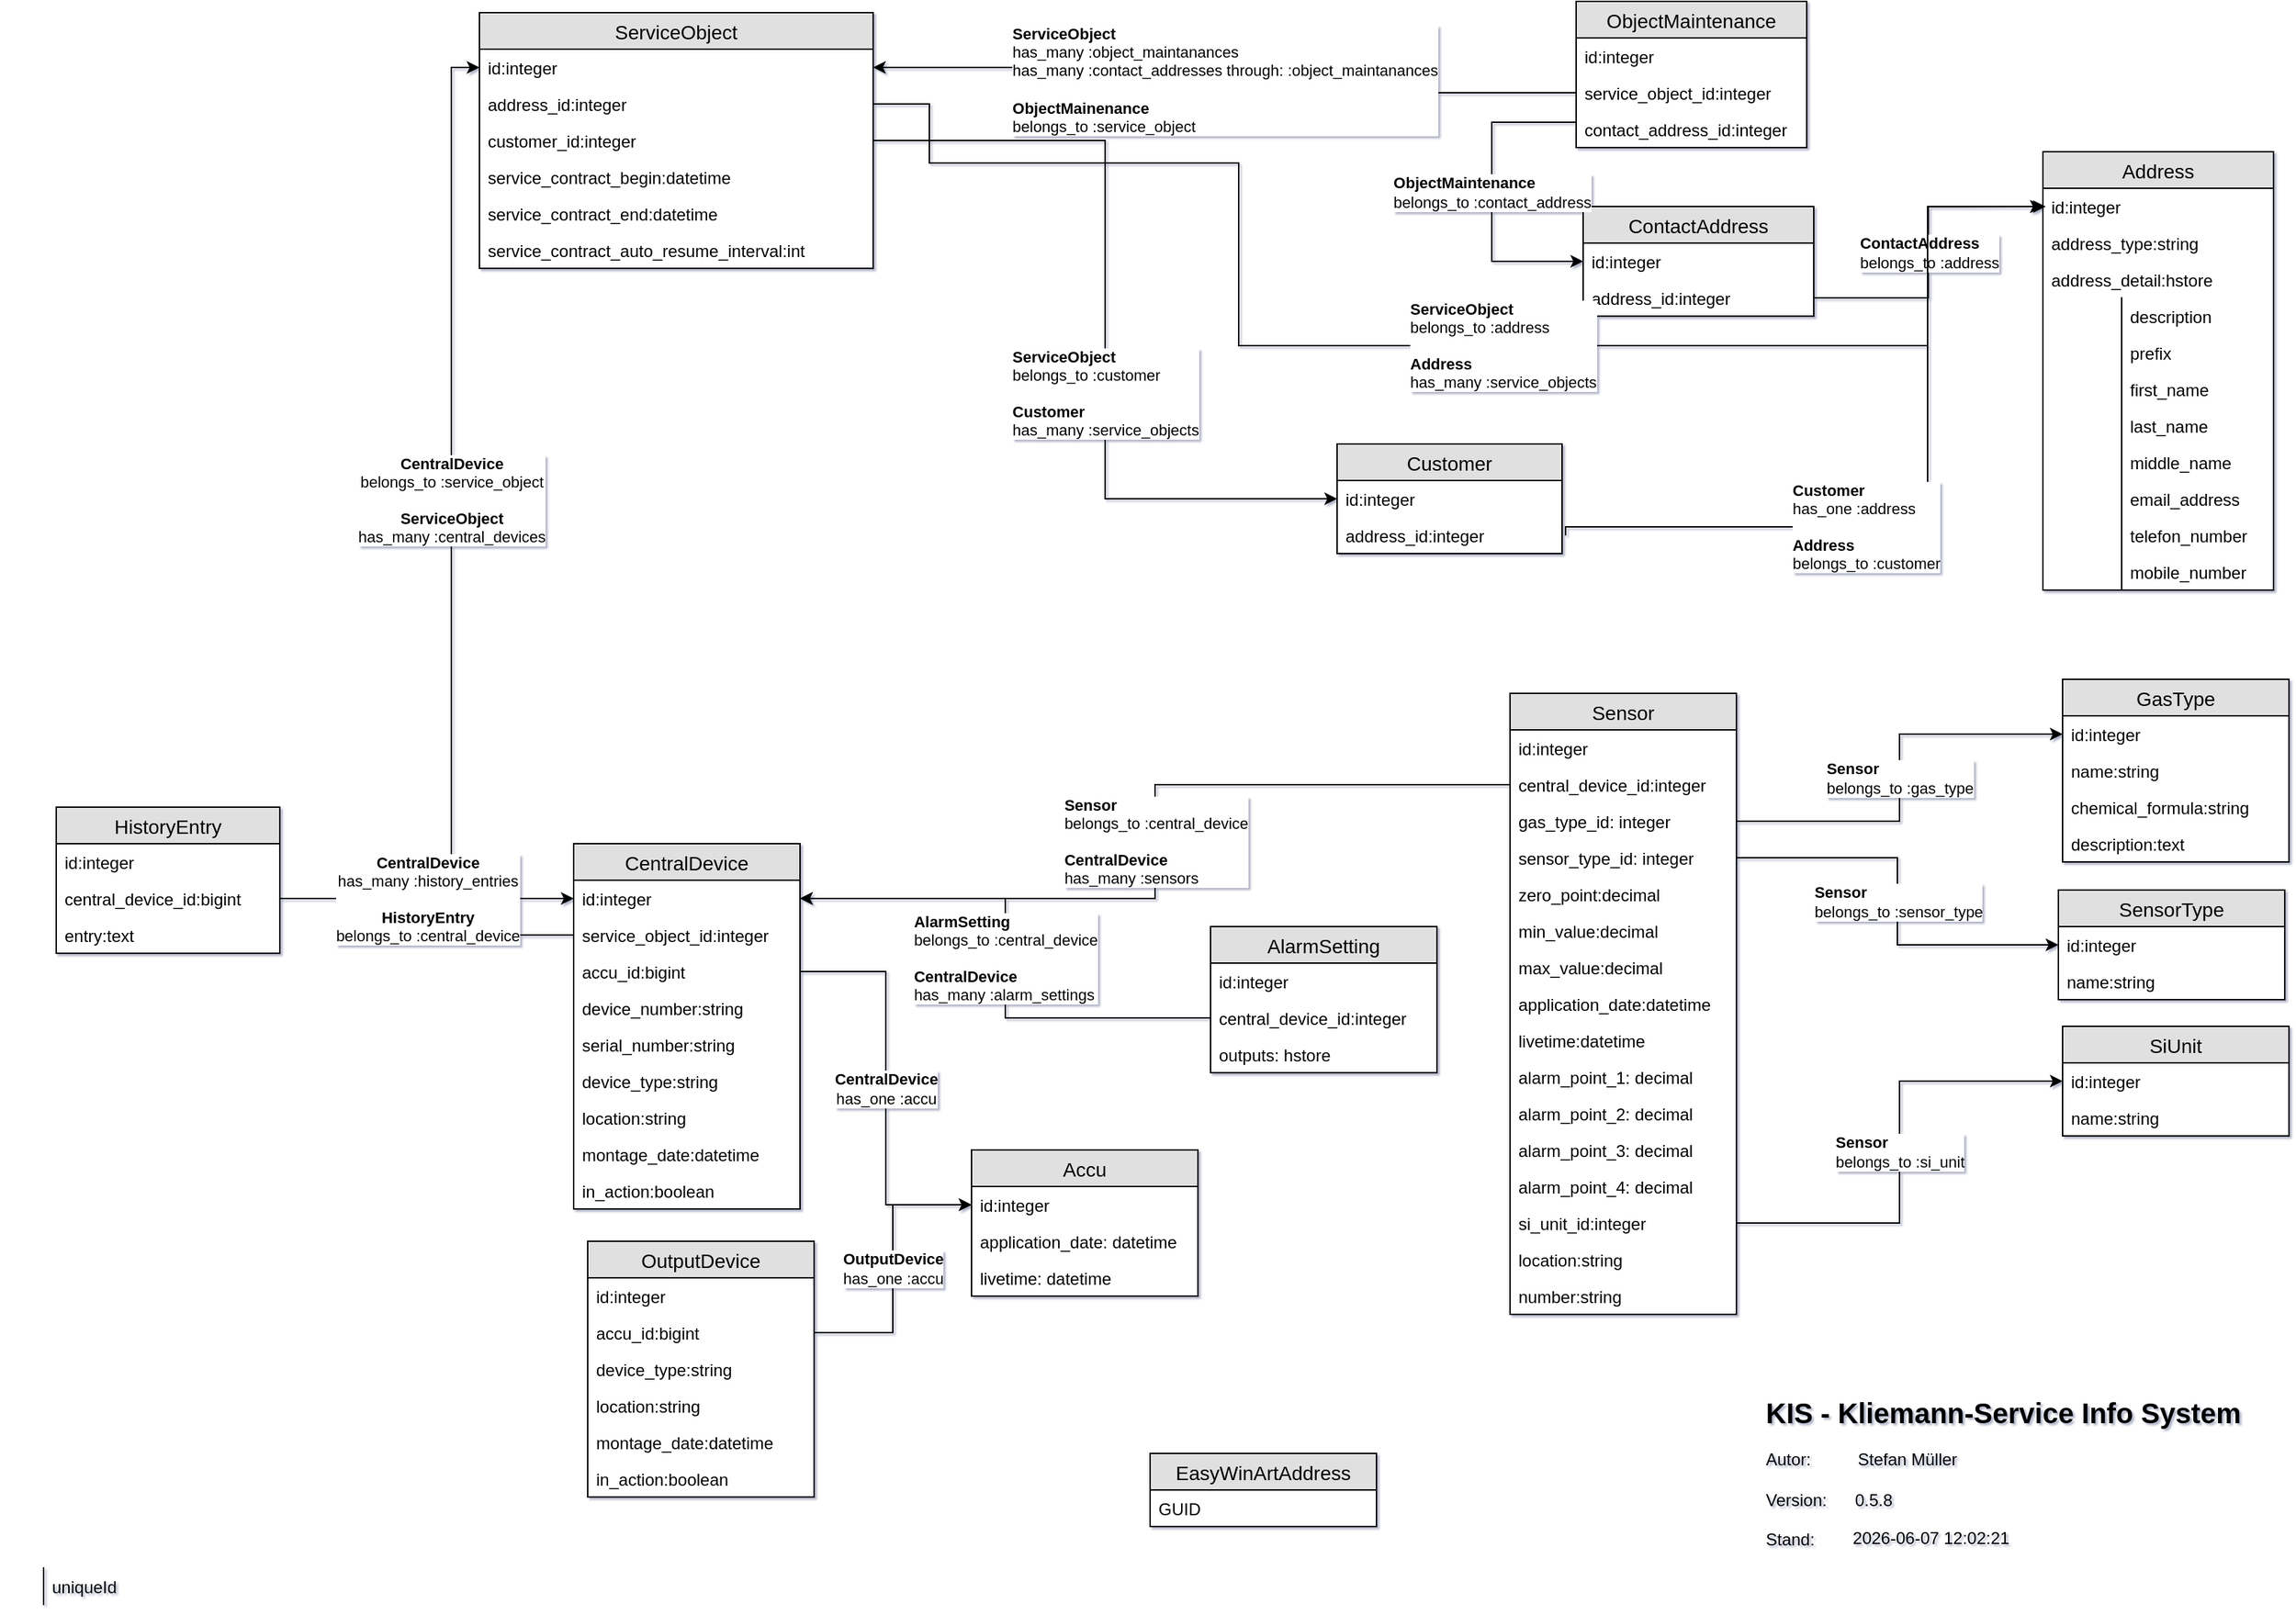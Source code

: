 <mxfile pages="1" version="11.2.9" type="device"><diagram id="HgbVvHDmbn8O8EUtIlly" name="Page-1"><mxGraphModel dx="2062" dy="1110" grid="1" gridSize="10" guides="1" tooltips="1" connect="1" arrows="1" fold="1" page="1" pageScale="1" pageWidth="1654" pageHeight="1169" math="0" shadow="1"><root><mxCell id="0"/><mxCell id="1" parent="0"/><mxCell id="pHaJLr2pI08cvkR9PbJ1-13" value="&lt;div align=&quot;center&quot;&gt;&lt;b&gt;CentralDevice&lt;/b&gt;&lt;br&gt;&lt;/div&gt;&lt;div align=&quot;center&quot;&gt;belongs_to :service_object&lt;/div&gt;&lt;div align=&quot;center&quot;&gt;&lt;br&gt;&lt;/div&gt;&lt;div align=&quot;center&quot;&gt;&lt;b&gt;ServiceObject&lt;/b&gt;&lt;/div&gt;&lt;div align=&quot;center&quot;&gt;has_many :central_devices&lt;/div&gt;" style="edgeStyle=orthogonalEdgeStyle;rounded=0;orthogonalLoop=1;jettySize=auto;html=1;exitX=0;exitY=0.5;exitDx=0;exitDy=0;align=center;entryX=0;entryY=0.5;entryDx=0;entryDy=0;" parent="1" source="81pA0qvUetobqq1dbxce-2" target="hTddQ1jQZmUYvtZ2URPM-13" edge="1"><mxGeometry x="0.095" relative="1" as="geometry"><mxPoint as="offset"/><mxPoint x="280" y="537" as="sourcePoint"/></mxGeometry></mxCell><mxCell id="n3uHxVCvZONtjtBb6dXF-34" value="&lt;div align=&quot;left&quot;&gt;&lt;b&gt;AlarmSetting&lt;/b&gt;&lt;br&gt;belongs_to :central_device&lt;br&gt;&lt;/div&gt;&lt;div align=&quot;left&quot;&gt;&lt;br&gt;&lt;/div&gt;&lt;div align=&quot;left&quot;&gt;&lt;b&gt;CentralDevice&lt;/b&gt;&lt;br&gt;has_many :alarm_settings&lt;br&gt;&lt;/div&gt;" style="edgeStyle=orthogonalEdgeStyle;rounded=0;comic=0;orthogonalLoop=1;jettySize=auto;html=1;exitX=0;exitY=0.5;exitDx=0;exitDy=0;" parent="1" source="kQHdShZEnN4ZIUHYz9eO-64" target="kQHdShZEnN4ZIUHYz9eO-27" edge="1"><mxGeometry relative="1" as="geometry"/></mxCell><mxCell id="hTddQ1jQZmUYvtZ2URPM-1" value="Address" style="swimlane;fontStyle=0;childLayout=stackLayout;horizontal=1;startSize=26;fillColor=#e0e0e0;horizontalStack=0;resizeParent=1;resizeParentMax=0;resizeLast=0;collapsible=1;marginBottom=0;swimlaneFillColor=#ffffff;align=center;fontSize=14;" parent="1" vertex="1"><mxGeometry x="1472" y="112" width="164" height="312" as="geometry"/></mxCell><mxCell id="hTddQ1jQZmUYvtZ2URPM-2" value="id:integer" style="text;strokeColor=none;fillColor=none;spacingLeft=4;spacingRight=4;overflow=hidden;rotatable=0;points=[[0,0.5],[1,0.5]];portConstraint=eastwest;fontSize=12;" parent="hTddQ1jQZmUYvtZ2URPM-1" vertex="1"><mxGeometry y="26" width="164" height="26" as="geometry"/></mxCell><mxCell id="kmhaYsy_FP_oxwEIyroE-1" value="address_type:string" style="text;strokeColor=none;fillColor=none;spacingLeft=4;spacingRight=4;overflow=hidden;rotatable=0;points=[[0,0.5],[1,0.5]];portConstraint=eastwest;fontSize=12;" parent="hTddQ1jQZmUYvtZ2URPM-1" vertex="1"><mxGeometry y="52" width="164" height="26" as="geometry"/></mxCell><mxCell id="2WwFNCF1-s87Lcm6cxuB-1" value="address_detail:hstore" style="text;strokeColor=none;fillColor=none;spacingLeft=4;spacingRight=4;overflow=hidden;rotatable=0;points=[[0,0.5],[1,0.5]];portConstraint=eastwest;fontSize=12;" parent="hTddQ1jQZmUYvtZ2URPM-1" vertex="1"><mxGeometry y="78" width="164" height="26" as="geometry"/></mxCell><mxCell id="y-pGTqYNDL_RtjgHUK_1-1" value="description" style="shape=partialRectangle;top=0;left=0;right=0;bottom=0;align=left;verticalAlign=top;fillColor=none;spacingLeft=60;spacingRight=4;overflow=hidden;rotatable=0;points=[[0,0.5],[1,0.5]];portConstraint=eastwest;dropTarget=0;fontSize=12;shadow=0;comic=0;" parent="hTddQ1jQZmUYvtZ2URPM-1" vertex="1"><mxGeometry y="104" width="164" height="26" as="geometry"/></mxCell><mxCell id="y-pGTqYNDL_RtjgHUK_1-2" value="" style="shape=partialRectangle;fontStyle=1;top=0;left=0;bottom=0;fillColor=none;align=left;verticalAlign=top;spacingLeft=4;spacingRight=4;overflow=hidden;rotatable=0;points=[];portConstraint=eastwest;part=1;fontSize=12;" parent="y-pGTqYNDL_RtjgHUK_1-1" vertex="1" connectable="0"><mxGeometry width="56" height="26" as="geometry"/></mxCell><mxCell id="n3uHxVCvZONtjtBb6dXF-14" value="prefix" style="shape=partialRectangle;top=0;left=0;right=0;bottom=0;align=left;verticalAlign=top;fillColor=none;spacingLeft=60;spacingRight=4;overflow=hidden;rotatable=0;points=[[0,0.5],[1,0.5]];portConstraint=eastwest;dropTarget=0;fontSize=12;shadow=0;comic=0;" parent="hTddQ1jQZmUYvtZ2URPM-1" vertex="1"><mxGeometry y="130" width="164" height="26" as="geometry"/></mxCell><mxCell id="n3uHxVCvZONtjtBb6dXF-15" value="" style="shape=partialRectangle;fontStyle=1;top=0;left=0;bottom=0;fillColor=none;align=left;verticalAlign=top;spacingLeft=4;spacingRight=4;overflow=hidden;rotatable=0;points=[];portConstraint=eastwest;part=1;fontSize=12;" parent="n3uHxVCvZONtjtBb6dXF-14" vertex="1" connectable="0"><mxGeometry width="56" height="26" as="geometry"/></mxCell><mxCell id="n3uHxVCvZONtjtBb6dXF-16" value="first_name" style="shape=partialRectangle;top=0;left=0;right=0;bottom=0;align=left;verticalAlign=top;fillColor=none;spacingLeft=60;spacingRight=4;overflow=hidden;rotatable=0;points=[[0,0.5],[1,0.5]];portConstraint=eastwest;dropTarget=0;fontSize=12;shadow=0;comic=0;" parent="hTddQ1jQZmUYvtZ2URPM-1" vertex="1"><mxGeometry y="156" width="164" height="26" as="geometry"/></mxCell><mxCell id="n3uHxVCvZONtjtBb6dXF-17" value="" style="shape=partialRectangle;fontStyle=1;top=0;left=0;bottom=0;fillColor=none;align=left;verticalAlign=top;spacingLeft=4;spacingRight=4;overflow=hidden;rotatable=0;points=[];portConstraint=eastwest;part=1;fontSize=12;" parent="n3uHxVCvZONtjtBb6dXF-16" vertex="1" connectable="0"><mxGeometry width="56" height="26" as="geometry"/></mxCell><mxCell id="n3uHxVCvZONtjtBb6dXF-18" value="last_name" style="shape=partialRectangle;top=0;left=0;right=0;bottom=0;align=left;verticalAlign=top;fillColor=none;spacingLeft=60;spacingRight=4;overflow=hidden;rotatable=0;points=[[0,0.5],[1,0.5]];portConstraint=eastwest;dropTarget=0;fontSize=12;shadow=0;comic=0;" parent="hTddQ1jQZmUYvtZ2URPM-1" vertex="1"><mxGeometry y="182" width="164" height="26" as="geometry"/></mxCell><mxCell id="n3uHxVCvZONtjtBb6dXF-19" value="" style="shape=partialRectangle;fontStyle=1;top=0;left=0;bottom=0;fillColor=none;align=left;verticalAlign=top;spacingLeft=4;spacingRight=4;overflow=hidden;rotatable=0;points=[];portConstraint=eastwest;part=1;fontSize=12;" parent="n3uHxVCvZONtjtBb6dXF-18" vertex="1" connectable="0"><mxGeometry width="56" height="26" as="geometry"/></mxCell><mxCell id="n3uHxVCvZONtjtBb6dXF-30" value="middle_name" style="shape=partialRectangle;top=0;left=0;right=0;bottom=0;align=left;verticalAlign=top;fillColor=none;spacingLeft=60;spacingRight=4;overflow=hidden;rotatable=0;points=[[0,0.5],[1,0.5]];portConstraint=eastwest;dropTarget=0;fontSize=12;shadow=0;comic=0;" parent="hTddQ1jQZmUYvtZ2URPM-1" vertex="1"><mxGeometry y="208" width="164" height="26" as="geometry"/></mxCell><mxCell id="n3uHxVCvZONtjtBb6dXF-31" value="" style="shape=partialRectangle;fontStyle=1;top=0;left=0;bottom=0;fillColor=none;align=left;verticalAlign=top;spacingLeft=4;spacingRight=4;overflow=hidden;rotatable=0;points=[];portConstraint=eastwest;part=1;fontSize=12;" parent="n3uHxVCvZONtjtBb6dXF-30" vertex="1" connectable="0"><mxGeometry width="56" height="26" as="geometry"/></mxCell><mxCell id="n3uHxVCvZONtjtBb6dXF-20" value="email_address" style="shape=partialRectangle;top=0;left=0;right=0;bottom=0;align=left;verticalAlign=top;fillColor=none;spacingLeft=60;spacingRight=4;overflow=hidden;rotatable=0;points=[[0,0.5],[1,0.5]];portConstraint=eastwest;dropTarget=0;fontSize=12;shadow=0;comic=0;" parent="hTddQ1jQZmUYvtZ2URPM-1" vertex="1"><mxGeometry y="234" width="164" height="26" as="geometry"/></mxCell><mxCell id="n3uHxVCvZONtjtBb6dXF-21" value="" style="shape=partialRectangle;fontStyle=1;top=0;left=0;bottom=0;fillColor=none;align=left;verticalAlign=top;spacingLeft=4;spacingRight=4;overflow=hidden;rotatable=0;points=[];portConstraint=eastwest;part=1;fontSize=12;" parent="n3uHxVCvZONtjtBb6dXF-20" vertex="1" connectable="0"><mxGeometry width="56" height="26" as="geometry"/></mxCell><mxCell id="n3uHxVCvZONtjtBb6dXF-22" value="telefon_number" style="shape=partialRectangle;top=0;left=0;right=0;bottom=0;align=left;verticalAlign=top;fillColor=none;spacingLeft=60;spacingRight=4;overflow=hidden;rotatable=0;points=[[0,0.5],[1,0.5]];portConstraint=eastwest;dropTarget=0;fontSize=12;shadow=0;comic=0;" parent="hTddQ1jQZmUYvtZ2URPM-1" vertex="1"><mxGeometry y="260" width="164" height="26" as="geometry"/></mxCell><mxCell id="n3uHxVCvZONtjtBb6dXF-23" value="" style="shape=partialRectangle;fontStyle=1;top=0;left=0;bottom=0;fillColor=none;align=left;verticalAlign=top;spacingLeft=4;spacingRight=4;overflow=hidden;rotatable=0;points=[];portConstraint=eastwest;part=1;fontSize=12;" parent="n3uHxVCvZONtjtBb6dXF-22" vertex="1" connectable="0"><mxGeometry width="56" height="26" as="geometry"/></mxCell><mxCell id="n3uHxVCvZONtjtBb6dXF-32" value="mobile_number" style="shape=partialRectangle;top=0;left=0;right=0;bottom=0;align=left;verticalAlign=top;fillColor=none;spacingLeft=60;spacingRight=4;overflow=hidden;rotatable=0;points=[[0,0.5],[1,0.5]];portConstraint=eastwest;dropTarget=0;fontSize=12;shadow=0;comic=0;" parent="hTddQ1jQZmUYvtZ2URPM-1" vertex="1"><mxGeometry y="286" width="164" height="26" as="geometry"/></mxCell><mxCell id="n3uHxVCvZONtjtBb6dXF-33" value="" style="shape=partialRectangle;fontStyle=1;top=0;left=0;bottom=0;fillColor=none;align=left;verticalAlign=top;spacingLeft=4;spacingRight=4;overflow=hidden;rotatable=0;points=[];portConstraint=eastwest;part=1;fontSize=12;" parent="n3uHxVCvZONtjtBb6dXF-32" vertex="1" connectable="0"><mxGeometry width="56" height="26" as="geometry"/></mxCell><mxCell id="hTddQ1jQZmUYvtZ2URPM-5" value="Customer" style="swimlane;fontStyle=0;childLayout=stackLayout;horizontal=1;startSize=26;fillColor=#e0e0e0;horizontalStack=0;resizeParent=1;resizeParentMax=0;resizeLast=0;collapsible=1;marginBottom=0;swimlaneFillColor=#ffffff;align=center;fontSize=14;" parent="1" vertex="1"><mxGeometry x="970" y="320" width="160" height="78" as="geometry"/></mxCell><mxCell id="hTddQ1jQZmUYvtZ2URPM-6" value="id:integer" style="text;strokeColor=none;fillColor=none;spacingLeft=4;spacingRight=4;overflow=hidden;rotatable=0;points=[[0,0.5],[1,0.5]];portConstraint=eastwest;fontSize=12;" parent="hTddQ1jQZmUYvtZ2URPM-5" vertex="1"><mxGeometry y="26" width="160" height="26" as="geometry"/></mxCell><mxCell id="stvkhdiU02mwy3miAiT1-1" value="address_id:integer" style="text;strokeColor=none;fillColor=none;spacingLeft=4;spacingRight=4;overflow=hidden;rotatable=0;points=[[0,0.5],[1,0.5]];portConstraint=eastwest;fontSize=12;" parent="hTddQ1jQZmUYvtZ2URPM-5" vertex="1"><mxGeometry y="52" width="160" height="26" as="geometry"/></mxCell><mxCell id="hTddQ1jQZmUYvtZ2URPM-12" value="ServiceObject" style="swimlane;fontStyle=0;childLayout=stackLayout;horizontal=1;startSize=26;fillColor=#e0e0e0;horizontalStack=0;resizeParent=1;resizeParentMax=0;resizeLast=0;collapsible=1;marginBottom=0;swimlaneFillColor=#ffffff;align=center;fontSize=14;" parent="1" vertex="1"><mxGeometry x="360" y="13" width="280" height="182" as="geometry"/></mxCell><mxCell id="hTddQ1jQZmUYvtZ2URPM-13" value="id:integer" style="text;strokeColor=none;fillColor=none;spacingLeft=4;spacingRight=4;overflow=hidden;rotatable=0;points=[[0,0.5],[1,0.5]];portConstraint=eastwest;fontSize=12;" parent="hTddQ1jQZmUYvtZ2URPM-12" vertex="1"><mxGeometry y="26" width="280" height="26" as="geometry"/></mxCell><mxCell id="oYVNI8engdrdcq1ulp1z-1" value="address_id:integer" style="text;strokeColor=none;fillColor=none;spacingLeft=4;spacingRight=4;overflow=hidden;rotatable=0;points=[[0,0.5],[1,0.5]];portConstraint=eastwest;fontSize=12;" parent="hTddQ1jQZmUYvtZ2URPM-12" vertex="1"><mxGeometry y="52" width="280" height="26" as="geometry"/></mxCell><mxCell id="kQHdShZEnN4ZIUHYz9eO-88" value="customer_id:integer" style="text;strokeColor=none;fillColor=none;spacingLeft=4;spacingRight=4;overflow=hidden;rotatable=0;points=[[0,0.5],[1,0.5]];portConstraint=eastwest;fontSize=12;" parent="hTddQ1jQZmUYvtZ2URPM-12" vertex="1"><mxGeometry y="78" width="280" height="26" as="geometry"/></mxCell><mxCell id="a7zeLPzqQRsrQ4nmPp13-2" value="service_contract_begin:datetime" style="text;strokeColor=none;fillColor=none;spacingLeft=4;spacingRight=4;overflow=hidden;rotatable=0;points=[[0,0.5],[1,0.5]];portConstraint=eastwest;fontSize=12;" parent="hTddQ1jQZmUYvtZ2URPM-12" vertex="1"><mxGeometry y="104" width="280" height="26" as="geometry"/></mxCell><mxCell id="81pA0qvUetobqq1dbxce-1" value="service_contract_end:datetime" style="text;strokeColor=none;fillColor=none;spacingLeft=4;spacingRight=4;overflow=hidden;rotatable=0;points=[[0,0.5],[1,0.5]];portConstraint=eastwest;fontSize=12;" parent="hTddQ1jQZmUYvtZ2URPM-12" vertex="1"><mxGeometry y="130" width="280" height="26" as="geometry"/></mxCell><mxCell id="VgfAm-5C8hmMCwAW7dFz-1" value="service_contract_auto_resume_interval:int" style="text;strokeColor=none;fillColor=none;spacingLeft=4;spacingRight=4;overflow=hidden;rotatable=0;points=[[0,0.5],[1,0.5]];portConstraint=eastwest;fontSize=12;" parent="hTddQ1jQZmUYvtZ2URPM-12" vertex="1"><mxGeometry y="156" width="280" height="26" as="geometry"/></mxCell><mxCell id="kQHdShZEnN4ZIUHYz9eO-1" value="EasyWinArtAddress" style="swimlane;fontStyle=0;childLayout=stackLayout;horizontal=1;startSize=26;fillColor=#e0e0e0;horizontalStack=0;resizeParent=1;resizeParentMax=0;resizeLast=0;collapsible=1;marginBottom=0;swimlaneFillColor=#ffffff;align=center;fontSize=14;" parent="1" vertex="1"><mxGeometry x="837" y="1038.5" width="161" height="52" as="geometry"/></mxCell><mxCell id="kQHdShZEnN4ZIUHYz9eO-2" value="GUID" style="text;strokeColor=none;fillColor=none;spacingLeft=4;spacingRight=4;overflow=hidden;rotatable=0;points=[[0,0.5],[1,0.5]];portConstraint=eastwest;fontSize=12;" parent="kQHdShZEnN4ZIUHYz9eO-1" vertex="1"><mxGeometry y="26" width="161" height="26" as="geometry"/></mxCell><mxCell id="kQHdShZEnN4ZIUHYz9eO-14" value="ContactAddress" style="swimlane;fontStyle=0;childLayout=stackLayout;horizontal=1;startSize=26;fillColor=#e0e0e0;horizontalStack=0;resizeParent=1;resizeParentMax=0;resizeLast=0;collapsible=1;marginBottom=0;swimlaneFillColor=#ffffff;align=center;fontSize=14;" parent="1" vertex="1"><mxGeometry x="1145" y="151" width="164" height="78" as="geometry"/></mxCell><mxCell id="kQHdShZEnN4ZIUHYz9eO-15" value="id:integer" style="text;strokeColor=none;fillColor=none;spacingLeft=4;spacingRight=4;overflow=hidden;rotatable=0;points=[[0,0.5],[1,0.5]];portConstraint=eastwest;fontSize=12;" parent="kQHdShZEnN4ZIUHYz9eO-14" vertex="1"><mxGeometry y="26" width="164" height="26" as="geometry"/></mxCell><mxCell id="kQHdShZEnN4ZIUHYz9eO-33" value="address_id:integer" style="text;strokeColor=none;fillColor=none;spacingLeft=4;spacingRight=4;overflow=hidden;rotatable=0;points=[[0,0.5],[1,0.5]];portConstraint=eastwest;fontSize=12;" parent="kQHdShZEnN4ZIUHYz9eO-14" vertex="1"><mxGeometry y="52" width="164" height="26" as="geometry"/></mxCell><mxCell id="kQHdShZEnN4ZIUHYz9eO-18" value="ObjectMaintenance" style="swimlane;fontStyle=0;childLayout=stackLayout;horizontal=1;startSize=26;fillColor=#e0e0e0;horizontalStack=0;resizeParent=1;resizeParentMax=0;resizeLast=0;collapsible=1;marginBottom=0;swimlaneFillColor=#ffffff;align=center;fontSize=14;" parent="1" vertex="1"><mxGeometry x="1140" y="5" width="164" height="104" as="geometry"/></mxCell><mxCell id="kQHdShZEnN4ZIUHYz9eO-19" value="id:integer" style="text;strokeColor=none;fillColor=none;spacingLeft=4;spacingRight=4;overflow=hidden;rotatable=0;points=[[0,0.5],[1,0.5]];portConstraint=eastwest;fontSize=12;" parent="kQHdShZEnN4ZIUHYz9eO-18" vertex="1"><mxGeometry y="26" width="164" height="26" as="geometry"/></mxCell><mxCell id="kQHdShZEnN4ZIUHYz9eO-20" value="service_object_id:integer" style="text;strokeColor=none;fillColor=none;spacingLeft=4;spacingRight=4;overflow=hidden;rotatable=0;points=[[0,0.5],[1,0.5]];portConstraint=eastwest;fontSize=12;" parent="kQHdShZEnN4ZIUHYz9eO-18" vertex="1"><mxGeometry y="52" width="164" height="26" as="geometry"/></mxCell><mxCell id="kQHdShZEnN4ZIUHYz9eO-21" value="contact_address_id:integer" style="text;strokeColor=none;fillColor=none;spacingLeft=4;spacingRight=4;overflow=hidden;rotatable=0;points=[[0,0.5],[1,0.5]];portConstraint=eastwest;fontSize=12;" parent="kQHdShZEnN4ZIUHYz9eO-18" vertex="1"><mxGeometry y="78" width="164" height="26" as="geometry"/></mxCell><mxCell id="kQHdShZEnN4ZIUHYz9eO-26" value="CentralDevice" style="swimlane;fontStyle=0;childLayout=stackLayout;horizontal=1;startSize=26;fillColor=#e0e0e0;horizontalStack=0;resizeParent=1;resizeParentMax=0;resizeLast=0;collapsible=1;marginBottom=0;swimlaneFillColor=#ffffff;align=center;fontSize=14;" parent="1" vertex="1"><mxGeometry x="427" y="604.5" width="161" height="260" as="geometry"/></mxCell><mxCell id="kQHdShZEnN4ZIUHYz9eO-27" value="id:integer" style="text;strokeColor=none;fillColor=none;spacingLeft=4;spacingRight=4;overflow=hidden;rotatable=0;points=[[0,0.5],[1,0.5]];portConstraint=eastwest;fontSize=12;" parent="kQHdShZEnN4ZIUHYz9eO-26" vertex="1"><mxGeometry y="26" width="161" height="26" as="geometry"/></mxCell><mxCell id="81pA0qvUetobqq1dbxce-2" value="service_object_id:integer" style="text;strokeColor=none;fillColor=none;spacingLeft=4;spacingRight=4;overflow=hidden;rotatable=0;points=[[0,0.5],[1,0.5]];portConstraint=eastwest;fontSize=12;" parent="kQHdShZEnN4ZIUHYz9eO-26" vertex="1"><mxGeometry y="52" width="161" height="26" as="geometry"/></mxCell><mxCell id="3_jeh9DmTuY6MXeTQBwv-4" value="accu_id:bigint" style="text;strokeColor=none;fillColor=none;spacingLeft=4;spacingRight=4;overflow=hidden;rotatable=0;points=[[0,0.5],[1,0.5]];portConstraint=eastwest;fontSize=12;" parent="kQHdShZEnN4ZIUHYz9eO-26" vertex="1"><mxGeometry y="78" width="161" height="26" as="geometry"/></mxCell><mxCell id="kQHdShZEnN4ZIUHYz9eO-28" value="device_number:string" style="text;strokeColor=none;fillColor=none;spacingLeft=4;spacingRight=4;overflow=hidden;rotatable=0;points=[[0,0.5],[1,0.5]];portConstraint=eastwest;fontSize=12;" parent="kQHdShZEnN4ZIUHYz9eO-26" vertex="1"><mxGeometry y="104" width="161" height="26" as="geometry"/></mxCell><mxCell id="pHaJLr2pI08cvkR9PbJ1-11" value="serial_number:string" style="text;strokeColor=none;fillColor=none;spacingLeft=4;spacingRight=4;overflow=hidden;rotatable=0;points=[[0,0.5],[1,0.5]];portConstraint=eastwest;fontSize=12;" parent="kQHdShZEnN4ZIUHYz9eO-26" vertex="1"><mxGeometry y="130" width="161" height="26" as="geometry"/></mxCell><mxCell id="kQHdShZEnN4ZIUHYz9eO-29" value="device_type:string" style="text;strokeColor=none;fillColor=none;spacingLeft=4;spacingRight=4;overflow=hidden;rotatable=0;points=[[0,0.5],[1,0.5]];portConstraint=eastwest;fontSize=12;" parent="kQHdShZEnN4ZIUHYz9eO-26" vertex="1"><mxGeometry y="156" width="161" height="26" as="geometry"/></mxCell><mxCell id="kQHdShZEnN4ZIUHYz9eO-30" value="location:string" style="text;strokeColor=none;fillColor=none;spacingLeft=4;spacingRight=4;overflow=hidden;rotatable=0;points=[[0,0.5],[1,0.5]];portConstraint=eastwest;fontSize=12;" parent="kQHdShZEnN4ZIUHYz9eO-26" vertex="1"><mxGeometry y="182" width="161" height="26" as="geometry"/></mxCell><mxCell id="pHaJLr2pI08cvkR9PbJ1-12" value="montage_date:datetime" style="text;strokeColor=none;fillColor=none;spacingLeft=4;spacingRight=4;overflow=hidden;rotatable=0;points=[[0,0.5],[1,0.5]];portConstraint=eastwest;fontSize=12;" parent="kQHdShZEnN4ZIUHYz9eO-26" vertex="1"><mxGeometry y="208" width="161" height="26" as="geometry"/></mxCell><mxCell id="wQZb1X5ABxs4ZRrCmXB8-1" value="in_action:boolean" style="text;strokeColor=none;fillColor=none;spacingLeft=4;spacingRight=4;overflow=hidden;rotatable=0;points=[[0,0.5],[1,0.5]];portConstraint=eastwest;fontSize=12;" parent="kQHdShZEnN4ZIUHYz9eO-26" vertex="1"><mxGeometry y="234" width="161" height="26" as="geometry"/></mxCell><mxCell id="kQHdShZEnN4ZIUHYz9eO-52" value="AlarmSetting" style="swimlane;fontStyle=0;childLayout=stackLayout;horizontal=1;startSize=26;fillColor=#e0e0e0;horizontalStack=0;resizeParent=1;resizeParentMax=0;resizeLast=0;collapsible=1;marginBottom=0;swimlaneFillColor=#ffffff;align=center;fontSize=14;" parent="1" vertex="1"><mxGeometry x="880" y="663.5" width="161" height="104" as="geometry"/></mxCell><mxCell id="kQHdShZEnN4ZIUHYz9eO-53" value="id:integer" style="text;strokeColor=none;fillColor=none;spacingLeft=4;spacingRight=4;overflow=hidden;rotatable=0;points=[[0,0.5],[1,0.5]];portConstraint=eastwest;fontSize=12;" parent="kQHdShZEnN4ZIUHYz9eO-52" vertex="1"><mxGeometry y="26" width="161" height="26" as="geometry"/></mxCell><mxCell id="kQHdShZEnN4ZIUHYz9eO-64" value="central_device_id:integer" style="text;strokeColor=none;fillColor=none;spacingLeft=4;spacingRight=4;overflow=hidden;rotatable=0;points=[[0,0.5],[1,0.5]];portConstraint=eastwest;fontSize=12;" parent="kQHdShZEnN4ZIUHYz9eO-52" vertex="1"><mxGeometry y="52" width="161" height="26" as="geometry"/></mxCell><mxCell id="kQHdShZEnN4ZIUHYz9eO-54" value="outputs: hstore" style="text;strokeColor=none;fillColor=none;spacingLeft=4;spacingRight=4;overflow=hidden;rotatable=0;points=[[0,0.5],[1,0.5]];portConstraint=eastwest;fontSize=12;" parent="kQHdShZEnN4ZIUHYz9eO-52" vertex="1"><mxGeometry y="78" width="161" height="26" as="geometry"/></mxCell><mxCell id="kQHdShZEnN4ZIUHYz9eO-59" value="Accu" style="swimlane;fontStyle=0;childLayout=stackLayout;horizontal=1;startSize=26;fillColor=#e0e0e0;horizontalStack=0;resizeParent=1;resizeParentMax=0;resizeLast=0;collapsible=1;marginBottom=0;swimlaneFillColor=#ffffff;align=center;fontSize=14;" parent="1" vertex="1"><mxGeometry x="710" y="822.5" width="161" height="104" as="geometry"/></mxCell><mxCell id="kQHdShZEnN4ZIUHYz9eO-60" value="id:integer" style="text;strokeColor=none;fillColor=none;spacingLeft=4;spacingRight=4;overflow=hidden;rotatable=0;points=[[0,0.5],[1,0.5]];portConstraint=eastwest;fontSize=12;" parent="kQHdShZEnN4ZIUHYz9eO-59" vertex="1"><mxGeometry y="26" width="161" height="26" as="geometry"/></mxCell><mxCell id="kQHdShZEnN4ZIUHYz9eO-61" value="application_date: datetime" style="text;strokeColor=none;fillColor=none;spacingLeft=4;spacingRight=4;overflow=hidden;rotatable=0;points=[[0,0.5],[1,0.5]];portConstraint=eastwest;fontSize=12;" parent="kQHdShZEnN4ZIUHYz9eO-59" vertex="1"><mxGeometry y="52" width="161" height="26" as="geometry"/></mxCell><mxCell id="kQHdShZEnN4ZIUHYz9eO-62" value="livetime: datetime" style="text;strokeColor=none;fillColor=none;spacingLeft=4;spacingRight=4;overflow=hidden;rotatable=0;points=[[0,0.5],[1,0.5]];portConstraint=eastwest;fontSize=12;" parent="kQHdShZEnN4ZIUHYz9eO-59" vertex="1"><mxGeometry y="78" width="161" height="26" as="geometry"/></mxCell><mxCell id="kQHdShZEnN4ZIUHYz9eO-69" value="Sensor" style="swimlane;fontStyle=0;childLayout=stackLayout;horizontal=1;startSize=26;fillColor=#e0e0e0;horizontalStack=0;resizeParent=1;resizeParentMax=0;resizeLast=0;collapsible=1;marginBottom=0;swimlaneFillColor=#ffffff;align=center;fontSize=14;" parent="1" vertex="1"><mxGeometry x="1093" y="497.5" width="161" height="442" as="geometry"><mxRectangle x="440" y="880" width="80" height="26" as="alternateBounds"/></mxGeometry></mxCell><mxCell id="kQHdShZEnN4ZIUHYz9eO-70" value="id:integer" style="text;strokeColor=none;fillColor=none;spacingLeft=4;spacingRight=4;overflow=hidden;rotatable=0;points=[[0,0.5],[1,0.5]];portConstraint=eastwest;fontSize=12;" parent="kQHdShZEnN4ZIUHYz9eO-69" vertex="1"><mxGeometry y="26" width="161" height="26" as="geometry"/></mxCell><mxCell id="kQHdShZEnN4ZIUHYz9eO-71" value="central_device_id:integer" style="text;strokeColor=none;fillColor=none;spacingLeft=4;spacingRight=4;overflow=hidden;rotatable=0;points=[[0,0.5],[1,0.5]];portConstraint=eastwest;fontSize=12;" parent="kQHdShZEnN4ZIUHYz9eO-69" vertex="1"><mxGeometry y="52" width="161" height="26" as="geometry"/></mxCell><mxCell id="kQHdShZEnN4ZIUHYz9eO-91" value="gas_type_id: integer" style="text;strokeColor=none;fillColor=none;spacingLeft=4;spacingRight=4;overflow=hidden;rotatable=0;points=[[0,0.5],[1,0.5]];portConstraint=eastwest;fontSize=12;" parent="kQHdShZEnN4ZIUHYz9eO-69" vertex="1"><mxGeometry y="78" width="161" height="26" as="geometry"/></mxCell><mxCell id="kQHdShZEnN4ZIUHYz9eO-93" value="sensor_type_id: integer" style="text;strokeColor=none;fillColor=none;spacingLeft=4;spacingRight=4;overflow=hidden;rotatable=0;points=[[0,0.5],[1,0.5]];portConstraint=eastwest;fontSize=12;" parent="kQHdShZEnN4ZIUHYz9eO-69" vertex="1"><mxGeometry y="104" width="161" height="26" as="geometry"/></mxCell><mxCell id="0RX3KmBTDwyTmeChwral-2" value="zero_point:decimal" style="text;strokeColor=none;fillColor=none;spacingLeft=4;spacingRight=4;overflow=hidden;rotatable=0;points=[[0,0.5],[1,0.5]];portConstraint=eastwest;fontSize=12;" parent="kQHdShZEnN4ZIUHYz9eO-69" vertex="1"><mxGeometry y="130" width="161" height="26" as="geometry"/></mxCell><mxCell id="kQHdShZEnN4ZIUHYz9eO-95" value="min_value:decimal" style="text;strokeColor=none;fillColor=none;spacingLeft=4;spacingRight=4;overflow=hidden;rotatable=0;points=[[0,0.5],[1,0.5]];portConstraint=eastwest;fontSize=12;" parent="kQHdShZEnN4ZIUHYz9eO-69" vertex="1"><mxGeometry y="156" width="161" height="26" as="geometry"/></mxCell><mxCell id="n3uHxVCvZONtjtBb6dXF-35" value="max_value:decimal" style="text;strokeColor=none;fillColor=none;spacingLeft=4;spacingRight=4;overflow=hidden;rotatable=0;points=[[0,0.5],[1,0.5]];portConstraint=eastwest;fontSize=12;" parent="kQHdShZEnN4ZIUHYz9eO-69" vertex="1"><mxGeometry y="182" width="161" height="26" as="geometry"/></mxCell><mxCell id="kQHdShZEnN4ZIUHYz9eO-100" value="application_date:datetime" style="text;strokeColor=none;fillColor=none;spacingLeft=4;spacingRight=4;overflow=hidden;rotatable=0;points=[[0,0.5],[1,0.5]];portConstraint=eastwest;fontSize=12;" parent="kQHdShZEnN4ZIUHYz9eO-69" vertex="1"><mxGeometry y="208" width="161" height="26" as="geometry"/></mxCell><mxCell id="kQHdShZEnN4ZIUHYz9eO-101" value="livetime:datetime" style="text;strokeColor=none;fillColor=none;spacingLeft=4;spacingRight=4;overflow=hidden;rotatable=0;points=[[0,0.5],[1,0.5]];portConstraint=eastwest;fontSize=12;" parent="kQHdShZEnN4ZIUHYz9eO-69" vertex="1"><mxGeometry y="234" width="161" height="26" as="geometry"/></mxCell><mxCell id="kQHdShZEnN4ZIUHYz9eO-107" value="alarm_point_1: decimal" style="text;strokeColor=none;fillColor=none;spacingLeft=4;spacingRight=4;overflow=hidden;rotatable=0;points=[[0,0.5],[1,0.5]];portConstraint=eastwest;fontSize=12;" parent="kQHdShZEnN4ZIUHYz9eO-69" vertex="1"><mxGeometry y="260" width="161" height="26" as="geometry"/></mxCell><mxCell id="kQHdShZEnN4ZIUHYz9eO-108" value="alarm_point_2: decimal" style="text;strokeColor=none;fillColor=none;spacingLeft=4;spacingRight=4;overflow=hidden;rotatable=0;points=[[0,0.5],[1,0.5]];portConstraint=eastwest;fontSize=12;" parent="kQHdShZEnN4ZIUHYz9eO-69" vertex="1"><mxGeometry y="286" width="161" height="26" as="geometry"/></mxCell><mxCell id="kQHdShZEnN4ZIUHYz9eO-109" value="alarm_point_3: decimal" style="text;strokeColor=none;fillColor=none;spacingLeft=4;spacingRight=4;overflow=hidden;rotatable=0;points=[[0,0.5],[1,0.5]];portConstraint=eastwest;fontSize=12;" parent="kQHdShZEnN4ZIUHYz9eO-69" vertex="1"><mxGeometry y="312" width="161" height="26" as="geometry"/></mxCell><mxCell id="kQHdShZEnN4ZIUHYz9eO-110" value="alarm_point_4: decimal" style="text;strokeColor=none;fillColor=none;spacingLeft=4;spacingRight=4;overflow=hidden;rotatable=0;points=[[0,0.5],[1,0.5]];portConstraint=eastwest;fontSize=12;" parent="kQHdShZEnN4ZIUHYz9eO-69" vertex="1"><mxGeometry y="338" width="161" height="26" as="geometry"/></mxCell><mxCell id="kQHdShZEnN4ZIUHYz9eO-111" value="si_unit_id:integer" style="text;strokeColor=none;fillColor=none;spacingLeft=4;spacingRight=4;overflow=hidden;rotatable=0;points=[[0,0.5],[1,0.5]];portConstraint=eastwest;fontSize=12;" parent="kQHdShZEnN4ZIUHYz9eO-69" vertex="1"><mxGeometry y="364" width="161" height="26" as="geometry"/></mxCell><mxCell id="kQHdShZEnN4ZIUHYz9eO-113" value="location:string" style="text;strokeColor=none;fillColor=none;spacingLeft=4;spacingRight=4;overflow=hidden;rotatable=0;points=[[0,0.5],[1,0.5]];portConstraint=eastwest;fontSize=12;" parent="kQHdShZEnN4ZIUHYz9eO-69" vertex="1"><mxGeometry y="390" width="161" height="26" as="geometry"/></mxCell><mxCell id="DZM6nCQSSkjzTShV5uCC-2" value="number:string" style="text;strokeColor=none;fillColor=none;spacingLeft=4;spacingRight=4;overflow=hidden;rotatable=0;points=[[0,0.5],[1,0.5]];portConstraint=eastwest;fontSize=12;" parent="kQHdShZEnN4ZIUHYz9eO-69" vertex="1"><mxGeometry y="416" width="161" height="26" as="geometry"/></mxCell><mxCell id="kQHdShZEnN4ZIUHYz9eO-77" value="GasType" style="swimlane;fontStyle=0;childLayout=stackLayout;horizontal=1;startSize=26;fillColor=#e0e0e0;horizontalStack=0;resizeParent=1;resizeParentMax=0;resizeLast=0;collapsible=1;marginBottom=0;swimlaneFillColor=#ffffff;align=center;fontSize=14;" parent="1" vertex="1"><mxGeometry x="1486" y="487.5" width="161" height="130" as="geometry"/></mxCell><mxCell id="kQHdShZEnN4ZIUHYz9eO-78" value="id:integer" style="text;strokeColor=none;fillColor=none;spacingLeft=4;spacingRight=4;overflow=hidden;rotatable=0;points=[[0,0.5],[1,0.5]];portConstraint=eastwest;fontSize=12;" parent="kQHdShZEnN4ZIUHYz9eO-77" vertex="1"><mxGeometry y="26" width="161" height="26" as="geometry"/></mxCell><mxCell id="kQHdShZEnN4ZIUHYz9eO-79" value="name:string" style="text;strokeColor=none;fillColor=none;spacingLeft=4;spacingRight=4;overflow=hidden;rotatable=0;points=[[0,0.5],[1,0.5]];portConstraint=eastwest;fontSize=12;" parent="kQHdShZEnN4ZIUHYz9eO-77" vertex="1"><mxGeometry y="52" width="161" height="26" as="geometry"/></mxCell><mxCell id="kQHdShZEnN4ZIUHYz9eO-80" value="chemical_formula:string" style="text;strokeColor=none;fillColor=none;spacingLeft=4;spacingRight=4;overflow=hidden;rotatable=0;points=[[0,0.5],[1,0.5]];portConstraint=eastwest;fontSize=12;" parent="kQHdShZEnN4ZIUHYz9eO-77" vertex="1"><mxGeometry y="78" width="161" height="26" as="geometry"/></mxCell><mxCell id="DZM6nCQSSkjzTShV5uCC-1" value="description:text" style="text;strokeColor=none;fillColor=none;spacingLeft=4;spacingRight=4;overflow=hidden;rotatable=0;points=[[0,0.5],[1,0.5]];portConstraint=eastwest;fontSize=12;" parent="kQHdShZEnN4ZIUHYz9eO-77" vertex="1"><mxGeometry y="104" width="161" height="26" as="geometry"/></mxCell><mxCell id="kQHdShZEnN4ZIUHYz9eO-81" value="SensorType" style="swimlane;fontStyle=0;childLayout=stackLayout;horizontal=1;startSize=26;fillColor=#e0e0e0;horizontalStack=0;resizeParent=1;resizeParentMax=0;resizeLast=0;collapsible=1;marginBottom=0;swimlaneFillColor=#ffffff;align=center;fontSize=14;" parent="1" vertex="1"><mxGeometry x="1483" y="637.5" width="161" height="78" as="geometry"/></mxCell><mxCell id="kQHdShZEnN4ZIUHYz9eO-82" value="id:integer" style="text;strokeColor=none;fillColor=none;spacingLeft=4;spacingRight=4;overflow=hidden;rotatable=0;points=[[0,0.5],[1,0.5]];portConstraint=eastwest;fontSize=12;" parent="kQHdShZEnN4ZIUHYz9eO-81" vertex="1"><mxGeometry y="26" width="161" height="26" as="geometry"/></mxCell><mxCell id="kQHdShZEnN4ZIUHYz9eO-83" value="name:string" style="text;strokeColor=none;fillColor=none;spacingLeft=4;spacingRight=4;overflow=hidden;rotatable=0;points=[[0,0.5],[1,0.5]];portConstraint=eastwest;fontSize=12;" parent="kQHdShZEnN4ZIUHYz9eO-81" vertex="1"><mxGeometry y="52" width="161" height="26" as="geometry"/></mxCell><mxCell id="kQHdShZEnN4ZIUHYz9eO-85" value="SiUnit" style="swimlane;fontStyle=0;childLayout=stackLayout;horizontal=1;startSize=26;fillColor=#e0e0e0;horizontalStack=0;resizeParent=1;resizeParentMax=0;resizeLast=0;collapsible=1;marginBottom=0;swimlaneFillColor=#ffffff;align=center;fontSize=14;" parent="1" vertex="1"><mxGeometry x="1486" y="734.5" width="161" height="78" as="geometry"/></mxCell><mxCell id="kQHdShZEnN4ZIUHYz9eO-86" value="id:integer" style="text;strokeColor=none;fillColor=none;spacingLeft=4;spacingRight=4;overflow=hidden;rotatable=0;points=[[0,0.5],[1,0.5]];portConstraint=eastwest;fontSize=12;" parent="kQHdShZEnN4ZIUHYz9eO-85" vertex="1"><mxGeometry y="26" width="161" height="26" as="geometry"/></mxCell><mxCell id="kQHdShZEnN4ZIUHYz9eO-87" value="name:string" style="text;strokeColor=none;fillColor=none;spacingLeft=4;spacingRight=4;overflow=hidden;rotatable=0;points=[[0,0.5],[1,0.5]];portConstraint=eastwest;fontSize=12;" parent="kQHdShZEnN4ZIUHYz9eO-85" vertex="1"><mxGeometry y="52" width="161" height="26" as="geometry"/></mxCell><mxCell id="kQHdShZEnN4ZIUHYz9eO-92" value="&lt;div align=&quot;left&quot;&gt;&lt;b&gt;Sensor&lt;/b&gt;&lt;br&gt;belongs_to :gas_type&lt;br&gt;&lt;/div&gt;" style="edgeStyle=orthogonalEdgeStyle;rounded=0;orthogonalLoop=1;jettySize=auto;html=1;" parent="1" source="kQHdShZEnN4ZIUHYz9eO-91" target="kQHdShZEnN4ZIUHYz9eO-78" edge="1"><mxGeometry relative="1" as="geometry"/></mxCell><mxCell id="kQHdShZEnN4ZIUHYz9eO-94" value="&lt;div align=&quot;left&quot;&gt;&lt;b&gt;Sensor&lt;/b&gt;&lt;br&gt;belongs_to :sensor_type&lt;br&gt;&lt;/div&gt;" style="edgeStyle=orthogonalEdgeStyle;rounded=0;orthogonalLoop=1;jettySize=auto;html=1;" parent="1" source="kQHdShZEnN4ZIUHYz9eO-93" target="kQHdShZEnN4ZIUHYz9eO-82" edge="1"><mxGeometry relative="1" as="geometry"/></mxCell><mxCell id="kQHdShZEnN4ZIUHYz9eO-112" value="&lt;div align=&quot;left&quot;&gt;&lt;b&gt;Sensor&lt;/b&gt;&lt;br&gt;belongs_to :si_unit&lt;br&gt;&lt;/div&gt;" style="edgeStyle=orthogonalEdgeStyle;rounded=0;orthogonalLoop=1;jettySize=auto;html=1;" parent="1" source="kQHdShZEnN4ZIUHYz9eO-111" target="kQHdShZEnN4ZIUHYz9eO-86" edge="1"><mxGeometry relative="1" as="geometry"/></mxCell><mxCell id="n3uHxVCvZONtjtBb6dXF-7" value="&lt;div align=&quot;left&quot;&gt;&lt;b&gt;Customer&lt;br&gt;&lt;/b&gt;has_one :address&lt;br&gt;&lt;br&gt;&lt;b&gt;Address&lt;br&gt;&lt;/b&gt;belongs_to :customer&lt;br&gt;&lt;/div&gt;" style="edgeStyle=orthogonalEdgeStyle;rounded=0;orthogonalLoop=1;jettySize=auto;html=1;exitX=1;exitY=0.5;exitDx=0;exitDy=0;align=left;" parent="1" edge="1"><mxGeometry x="-0.425" relative="1" as="geometry"><mxPoint x="1132.471" y="385.176" as="sourcePoint"/><mxPoint x="1474" y="151.059" as="targetPoint"/><Array as="points"><mxPoint x="1132" y="379"/><mxPoint x="1390" y="379"/><mxPoint x="1390" y="151"/></Array><mxPoint as="offset"/></mxGeometry></mxCell><mxCell id="n3uHxVCvZONtjtBb6dXF-11" value="uniqueId" style="shape=partialRectangle;top=0;left=0;right=0;bottom=0;align=left;verticalAlign=top;fillColor=none;spacingLeft=34;spacingRight=4;overflow=hidden;rotatable=0;points=[[0,0.5],[1,0.5]];portConstraint=eastwest;dropTarget=0;fontSize=12;shadow=0;comic=0;" parent="1" vertex="1"><mxGeometry x="20" y="1120" width="90" height="26" as="geometry"/></mxCell><mxCell id="n3uHxVCvZONtjtBb6dXF-12" value="" style="shape=partialRectangle;top=0;left=0;bottom=0;fillColor=none;align=left;verticalAlign=top;spacingLeft=4;spacingRight=4;overflow=hidden;rotatable=0;points=[];portConstraint=eastwest;part=1;fontSize=12;" parent="n3uHxVCvZONtjtBb6dXF-11" vertex="1" connectable="0"><mxGeometry width="30" height="26" as="geometry"/></mxCell><mxCell id="kQHdShZEnN4ZIUHYz9eO-23" value="&lt;div align=&quot;left&quot;&gt;&lt;b&gt;ObjectMaintenance&lt;br&gt;&lt;/b&gt;belongs_to :contact_address&lt;/div&gt;" style="edgeStyle=orthogonalEdgeStyle;rounded=0;orthogonalLoop=1;jettySize=auto;html=1;endArrow=classic;exitX=0;exitY=0.5;exitDx=0;exitDy=0;" parent="1" source="kQHdShZEnN4ZIUHYz9eO-21" target="kQHdShZEnN4ZIUHYz9eO-15" edge="1"><mxGeometry relative="1" as="geometry"><Array as="points"><mxPoint x="1140" y="91"/><mxPoint x="1080" y="91"/><mxPoint x="1080" y="190"/></Array></mxGeometry></mxCell><mxCell id="kQHdShZEnN4ZIUHYz9eO-103" value="&lt;div align=&quot;left&quot;&gt;&lt;b&gt;ServiceObject&lt;/b&gt;&lt;br&gt;&lt;/div&gt;&lt;div align=&quot;left&quot;&gt;belongs_to :customer&lt;br&gt;&lt;/div&gt;&lt;div align=&quot;left&quot;&gt;&lt;br&gt;&lt;/div&gt;&lt;div align=&quot;left&quot;&gt;&lt;b&gt;Customer&lt;/b&gt;&lt;br&gt;has_many :service_objects&lt;br&gt;&lt;/div&gt;" style="edgeStyle=orthogonalEdgeStyle;fontSize=11;html=1;endArrow=classic;fontFamily=Helvetica;fontColor=#000000;align=center;strokeColor=#000000;rounded=0;exitX=1;exitY=0.5;exitDx=0;exitDy=0;entryX=0;entryY=0.5;entryDx=0;entryDy=0;" parent="1" source="kQHdShZEnN4ZIUHYz9eO-88" target="hTddQ1jQZmUYvtZ2URPM-6" edge="1"><mxGeometry x="0.178" relative="1" as="geometry"><mxPoint x="460" y="411" as="targetPoint"/><mxPoint as="offset"/></mxGeometry></mxCell><mxCell id="kQHdShZEnN4ZIUHYz9eO-74" value="&lt;div align=&quot;left&quot;&gt;&lt;b&gt;Sensor&lt;/b&gt;&lt;br&gt;belongs_to :central_device&lt;br&gt;&lt;/div&gt;&lt;div align=&quot;left&quot;&gt;&lt;br&gt;&lt;/div&gt;&lt;div align=&quot;left&quot;&gt;&lt;b&gt;CentralDevice&lt;/b&gt;&lt;br&gt;has_many :sensors&lt;br&gt;&lt;/div&gt;" style="edgeStyle=orthogonalEdgeStyle;rounded=0;orthogonalLoop=1;jettySize=auto;html=1;exitX=0;exitY=0.5;exitDx=0;exitDy=0;" parent="1" source="kQHdShZEnN4ZIUHYz9eO-71" target="kQHdShZEnN4ZIUHYz9eO-27" edge="1"><mxGeometry relative="1" as="geometry"/></mxCell><mxCell id="n3uHxVCvZONtjtBb6dXF-25" value="&lt;div align=&quot;left&quot;&gt;&lt;b&gt;ContactAddress&lt;br&gt;&lt;/b&gt;belongs_to :address&lt;br&gt;&lt;/div&gt;" style="edgeStyle=orthogonalEdgeStyle;rounded=0;comic=0;orthogonalLoop=1;jettySize=auto;html=1;shadow=0;exitX=1;exitY=0.5;exitDx=0;exitDy=0;" parent="1" source="kQHdShZEnN4ZIUHYz9eO-33" target="hTddQ1jQZmUYvtZ2URPM-2" edge="1"><mxGeometry relative="1" as="geometry"/></mxCell><mxCell id="n3uHxVCvZONtjtBb6dXF-29" value="&lt;div align=&quot;left&quot;&gt;&lt;b&gt;ServiceObject&lt;/b&gt;&lt;/div&gt;&lt;div align=&quot;left&quot;&gt;has_many :object_maintanances&lt;br&gt;has_many :contact_addresses through: :object_maintanances&lt;br&gt;&lt;div align=&quot;left&quot;&gt;&lt;b&gt;&lt;br&gt;&lt;/b&gt;&lt;/div&gt;&lt;b&gt;ObjectMainenance&lt;br&gt;&lt;/b&gt;belongs_to :service_object&lt;/div&gt;" style="edgeStyle=orthogonalEdgeStyle;rounded=0;comic=0;orthogonalLoop=1;jettySize=auto;html=1;shadow=0;entryX=1;entryY=0.5;entryDx=0;entryDy=0;exitX=0;exitY=0.5;exitDx=0;exitDy=0;" parent="1" source="kQHdShZEnN4ZIUHYz9eO-20" target="hTddQ1jQZmUYvtZ2URPM-13" edge="1"><mxGeometry relative="1" as="geometry"><mxPoint x="1120" y="66" as="sourcePoint"/><mxPoint x="580" y="178" as="targetPoint"/></mxGeometry></mxCell><mxCell id="NUOi6sX4416JRsq9achf-11" value="" style="group" parent="1" vertex="1" connectable="0"><mxGeometry x="1270" y="994.5" width="360" height="144" as="geometry"/></mxCell><mxCell id="NUOi6sX4416JRsq9achf-9" value="&lt;h1 style=&quot;font-size: 20px&quot;&gt;KIS - Kliemann-Service Info System&lt;br&gt;&lt;/h1&gt;Autor:&amp;nbsp;&amp;nbsp;&amp;nbsp;&amp;nbsp;&amp;nbsp;&amp;nbsp;&amp;nbsp;&amp;nbsp;&amp;nbsp; Stefan Müller&lt;br&gt;&lt;br&gt;&lt;div&gt;Version:&amp;nbsp;&amp;nbsp;&amp;nbsp;&amp;nbsp;&amp;nbsp; 0.5.8&lt;/div&gt;&lt;div&gt;&lt;br&gt;&lt;/div&gt;&lt;div&gt;Stand:&lt;br&gt;&lt;/div&gt;" style="text;html=1;strokeColor=none;fillColor=none;spacing=5;spacingTop=-20;whiteSpace=wrap;overflow=hidden;rounded=0;shadow=0;" parent="NUOi6sX4416JRsq9achf-11" vertex="1"><mxGeometry width="360" height="144" as="geometry"/></mxCell><UserObject label="%date{yyyy-mm-dd HH:MM:ss}%" placeholders="1" id="NUOi6sX4416JRsq9achf-2"><mxCell style="text;html=1;strokeColor=none;fillColor=none;align=center;verticalAlign=middle;whiteSpace=wrap;overflow=hidden;shadow=0;" parent="NUOi6sX4416JRsq9achf-11" vertex="1"><mxGeometry x="40" y="94" width="165" height="20" as="geometry"/></mxCell></UserObject><mxCell id="oYVNI8engdrdcq1ulp1z-2" value="&lt;div&gt;&lt;b&gt;ServiceObject&lt;/b&gt;&lt;br&gt;&lt;/div&gt;&lt;div&gt;belongs_to :address&lt;br&gt;&lt;/div&gt;&lt;br&gt;&lt;div align=&quot;left&quot;&gt;&lt;b&gt;Address&lt;/b&gt;&lt;br&gt;has_many :service_objects&lt;br&gt;&lt;/div&gt;" style="edgeStyle=orthogonalEdgeStyle;rounded=0;orthogonalLoop=1;jettySize=auto;html=1;exitX=1;exitY=0.5;exitDx=0;exitDy=0;entryX=0;entryY=0.5;entryDx=0;entryDy=0;align=left;" parent="1" source="oYVNI8engdrdcq1ulp1z-1" target="hTddQ1jQZmUYvtZ2URPM-2" edge="1"><mxGeometry relative="1" as="geometry"><Array as="points"><mxPoint x="680" y="78"/><mxPoint x="680" y="120"/><mxPoint x="900" y="120"/><mxPoint x="900" y="250"/><mxPoint x="1390" y="250"/><mxPoint x="1390" y="151"/></Array></mxGeometry></mxCell><mxCell id="wQZb1X5ABxs4ZRrCmXB8-2" value="OutputDevice" style="swimlane;fontStyle=0;childLayout=stackLayout;horizontal=1;startSize=26;fillColor=#e0e0e0;horizontalStack=0;resizeParent=1;resizeParentMax=0;resizeLast=0;collapsible=1;marginBottom=0;swimlaneFillColor=#ffffff;align=center;fontSize=14;" parent="1" vertex="1"><mxGeometry x="437" y="887.5" width="161" height="182" as="geometry"/></mxCell><mxCell id="wQZb1X5ABxs4ZRrCmXB8-3" value="id:integer" style="text;strokeColor=none;fillColor=none;spacingLeft=4;spacingRight=4;overflow=hidden;rotatable=0;points=[[0,0.5],[1,0.5]];portConstraint=eastwest;fontSize=12;" parent="wQZb1X5ABxs4ZRrCmXB8-2" vertex="1"><mxGeometry y="26" width="161" height="26" as="geometry"/></mxCell><mxCell id="3_jeh9DmTuY6MXeTQBwv-1" value="accu_id:bigint" style="text;strokeColor=none;fillColor=none;spacingLeft=4;spacingRight=4;overflow=hidden;rotatable=0;points=[[0,0.5],[1,0.5]];portConstraint=eastwest;fontSize=12;" parent="wQZb1X5ABxs4ZRrCmXB8-2" vertex="1"><mxGeometry y="52" width="161" height="26" as="geometry"/></mxCell><mxCell id="wQZb1X5ABxs4ZRrCmXB8-7" value="device_type:string" style="text;strokeColor=none;fillColor=none;spacingLeft=4;spacingRight=4;overflow=hidden;rotatable=0;points=[[0,0.5],[1,0.5]];portConstraint=eastwest;fontSize=12;" parent="wQZb1X5ABxs4ZRrCmXB8-2" vertex="1"><mxGeometry y="78" width="161" height="26" as="geometry"/></mxCell><mxCell id="wQZb1X5ABxs4ZRrCmXB8-8" value="location:string" style="text;strokeColor=none;fillColor=none;spacingLeft=4;spacingRight=4;overflow=hidden;rotatable=0;points=[[0,0.5],[1,0.5]];portConstraint=eastwest;fontSize=12;" parent="wQZb1X5ABxs4ZRrCmXB8-2" vertex="1"><mxGeometry y="104" width="161" height="26" as="geometry"/></mxCell><mxCell id="wQZb1X5ABxs4ZRrCmXB8-9" value="montage_date:datetime" style="text;strokeColor=none;fillColor=none;spacingLeft=4;spacingRight=4;overflow=hidden;rotatable=0;points=[[0,0.5],[1,0.5]];portConstraint=eastwest;fontSize=12;" parent="wQZb1X5ABxs4ZRrCmXB8-2" vertex="1"><mxGeometry y="130" width="161" height="26" as="geometry"/></mxCell><mxCell id="wQZb1X5ABxs4ZRrCmXB8-10" value="in_action:boolean" style="text;strokeColor=none;fillColor=none;spacingLeft=4;spacingRight=4;overflow=hidden;rotatable=0;points=[[0,0.5],[1,0.5]];portConstraint=eastwest;fontSize=12;" parent="wQZb1X5ABxs4ZRrCmXB8-2" vertex="1"><mxGeometry y="156" width="161" height="26" as="geometry"/></mxCell><mxCell id="3_jeh9DmTuY6MXeTQBwv-5" value="&lt;div align=&quot;center&quot;&gt;&lt;b&gt;CentralDevice&lt;/b&gt;&lt;/div&gt;&lt;div align=&quot;center&quot;&gt;has_one :accu&lt;br&gt;&lt;/div&gt;" style="edgeStyle=orthogonalEdgeStyle;rounded=0;orthogonalLoop=1;jettySize=auto;html=1;align=center;" parent="1" source="3_jeh9DmTuY6MXeTQBwv-4" target="kQHdShZEnN4ZIUHYz9eO-60" edge="1"><mxGeometry relative="1" as="geometry"/></mxCell><mxCell id="3_jeh9DmTuY6MXeTQBwv-6" value="&lt;div align=&quot;center&quot;&gt;&lt;b&gt;OutputDevice&lt;/b&gt;&lt;/div&gt;&lt;div align=&quot;center&quot;&gt;has_one :accu&lt;br&gt;&lt;/div&gt;" style="edgeStyle=orthogonalEdgeStyle;rounded=0;orthogonalLoop=1;jettySize=auto;html=1;align=center;" parent="1" source="3_jeh9DmTuY6MXeTQBwv-1" target="kQHdShZEnN4ZIUHYz9eO-60" edge="1"><mxGeometry relative="1" as="geometry"/></mxCell><mxCell id="k0nhWj-jk3hGzASg0n-u-1" value="HistoryEntry" style="swimlane;fontStyle=0;childLayout=stackLayout;horizontal=1;startSize=26;fillColor=#e0e0e0;horizontalStack=0;resizeParent=1;resizeParentMax=0;resizeLast=0;collapsible=1;marginBottom=0;swimlaneFillColor=#ffffff;align=center;fontSize=14;" parent="1" vertex="1"><mxGeometry x="59" y="578.5" width="159" height="104" as="geometry"/></mxCell><mxCell id="k0nhWj-jk3hGzASg0n-u-2" value="id:integer" style="text;strokeColor=none;fillColor=none;spacingLeft=4;spacingRight=4;overflow=hidden;rotatable=0;points=[[0,0.5],[1,0.5]];portConstraint=eastwest;fontSize=12;" parent="k0nhWj-jk3hGzASg0n-u-1" vertex="1"><mxGeometry y="26" width="159" height="26" as="geometry"/></mxCell><mxCell id="k0nhWj-jk3hGzASg0n-u-3" value="central_device_id:bigint" style="text;strokeColor=none;fillColor=none;spacingLeft=4;spacingRight=4;overflow=hidden;rotatable=0;points=[[0,0.5],[1,0.5]];portConstraint=eastwest;fontSize=12;" parent="k0nhWj-jk3hGzASg0n-u-1" vertex="1"><mxGeometry y="52" width="159" height="26" as="geometry"/></mxCell><mxCell id="k0nhWj-jk3hGzASg0n-u-11" value="entry:text" style="text;strokeColor=none;fillColor=none;spacingLeft=4;spacingRight=4;overflow=hidden;rotatable=0;points=[[0,0.5],[1,0.5]];portConstraint=eastwest;fontSize=12;" parent="k0nhWj-jk3hGzASg0n-u-1" vertex="1"><mxGeometry y="78" width="159" height="26" as="geometry"/></mxCell><mxCell id="k0nhWj-jk3hGzASg0n-u-12" value="&lt;b&gt;CentralDevice&lt;/b&gt;&lt;br&gt;&lt;div&gt;has_many :history_entries&lt;/div&gt;&lt;div&gt;&lt;br&gt;&lt;/div&gt;&lt;div&gt;&lt;b&gt;HistoryEntry&lt;/b&gt;&lt;/div&gt;&lt;div&gt;belongs_to :central_device&lt;br&gt;&lt;/div&gt;" style="edgeStyle=orthogonalEdgeStyle;rounded=0;orthogonalLoop=1;jettySize=auto;html=1;" parent="1" source="k0nhWj-jk3hGzASg0n-u-3" target="kQHdShZEnN4ZIUHYz9eO-27" edge="1"><mxGeometry relative="1" as="geometry"/></mxCell></root></mxGraphModel></diagram></mxfile>